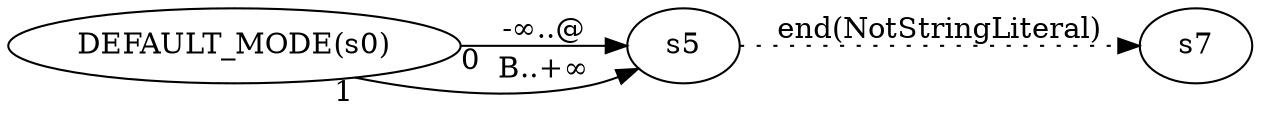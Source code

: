digraph ATN {
  rankdir=LR;

  "DEFAULT_MODE(s0)" -> s5 [label="-∞..@" taillabel=0]
  s5 -> s7 [label="end(NotStringLiteral)" style=dotted]
  "DEFAULT_MODE(s0)" -> s5 [label="B..+∞" taillabel=1]
}